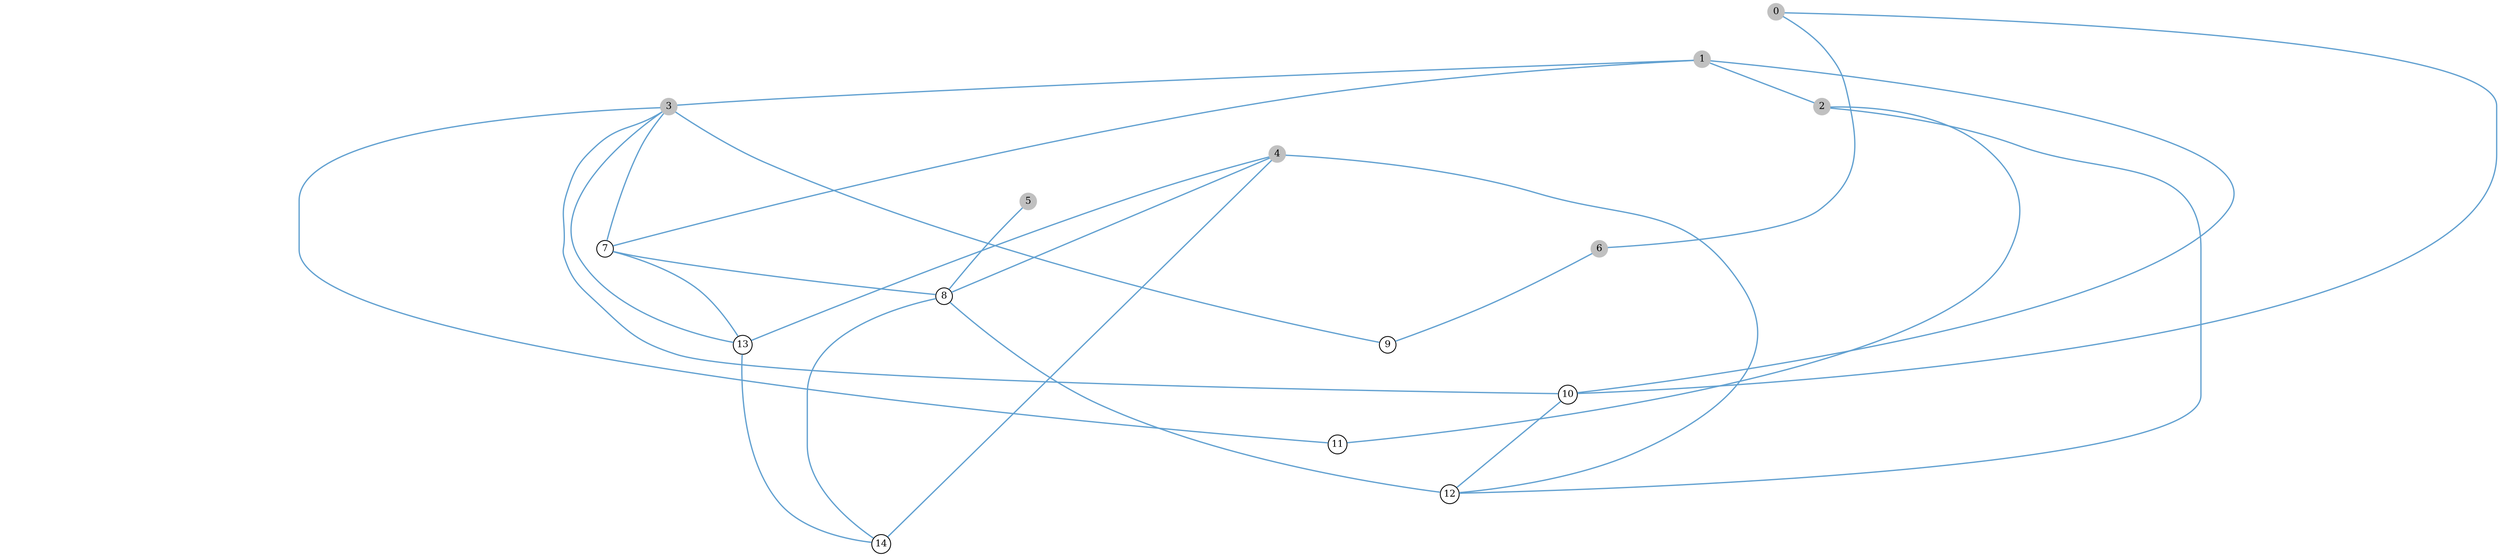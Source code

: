 graph {
node [shape=circle, height=.15, label="", margin=0.02];
splines=true;
                  sep="+25,25";
                  overlap=scalexy;
                  nodesep=0.6;
                  node [fontsize=11];
0 [label="0", style=filled, color=gray]
0 -- 1 [color="#56b874", penwidth=0.0]
0 -- 2 [color="#56b874", penwidth=0.0]
0 -- 3 [color="#d15033", penwidth=0.0]
0 -- 6 [color="#61a0d0", penwidth=1.5]
0 -- 7 [color="#56b874", penwidth=0.0]
0 -- 9 [color="#d15033", penwidth=0.0]
0 -- 10 [color="#61a0d0", penwidth=1.5]
0 -- 14 [color="#d15033", penwidth=0.0]
1 [label="1", style=filled, color=gray]
1 -- 2 [color="#61a0d0", penwidth=1.5]
1 -- 3 [color="#61a0d0", penwidth=1.5]
1 -- 5 [color="#d15033", penwidth=0.0]
1 -- 6 [color="#56b874", penwidth=0.0]
1 -- 7 [color="#61a0d0", penwidth=1.5]
1 -- 10 [color="#61a0d0", penwidth=1.5]
1 -- 12 [color="#d15033", penwidth=0.0]
2 [label="2", style=filled, color=gray]
2 -- 4 [color="#d15033", penwidth=0.0]
2 -- 5 [color="#56b874", penwidth=0.0]
2 -- 6 [color="#56b874", penwidth=0.0]
2 -- 8 [color="#d15033", penwidth=0.0]
2 -- 9 [color="#56b874", penwidth=0.0]
2 -- 10 [color="#d15033", penwidth=0.0]
2 -- 11 [color="#61a0d0", penwidth=1.5]
2 -- 12 [color="#61a0d0", penwidth=1.5]
3 [label="3", style=filled, color=gray]
3 -- 4 [color="#56b874", penwidth=0.0]
3 -- 5 [color="#56b874", penwidth=0.0]
3 -- 6 [color="#d15033", penwidth=0.0]
3 -- 7 [color="#61a0d0", penwidth=1.5]
3 -- 8 [color="#d15033", penwidth=0.0]
3 -- 9 [color="#61a0d0", penwidth=1.5]
3 -- 10 [color="#61a0d0", penwidth=1.5]
3 -- 11 [color="#61a0d0", penwidth=1.5]
3 -- 12 [color="#d15033", penwidth=0.0]
3 -- 13 [color="#61a0d0", penwidth=1.5]
3 -- 14 [color="#d15033", penwidth=0.0]
4 [label="4", style=filled, color=gray]
4 -- 5 [color="#56b874", penwidth=0.0]
4 -- 6 [color="#d15033", penwidth=0.0]
4 -- 7 [color="#56b874", penwidth=0.0]
4 -- 8 [color="#61a0d0", penwidth=1.5]
4 -- 9 [color="#d15033", penwidth=0.0]
4 -- 10 [color="#56b874", penwidth=0.0]
4 -- 11 [color="#d15033", penwidth=0.0]
4 -- 12 [color="#61a0d0", penwidth=1.5]
4 -- 13 [color="#61a0d0", penwidth=1.5]
4 -- 14 [color="#61a0d0", penwidth=1.5]
5 [label="5", style=filled, color=gray]
5 -- 6 [color="#d15033", penwidth=0.0]
5 -- 7 [color="#d15033", penwidth=0.0]
5 -- 8 [color="#61a0d0", penwidth=1.5]
5 -- 11 [color="#56b874", penwidth=0.0]
6 [label="6", style=filled, color=gray]
6 -- 9 [color="#61a0d0", penwidth=1.5]
6 -- 12 [color="#56b874", penwidth=0.0]
6 -- 13 [color="#d15033", penwidth=0.0]
7 [label="7"]
7 -- 8 [color="#61a0d0", penwidth=1.5]
7 -- 10 [color="#56b874", penwidth=0.0]
7 -- 12 [color="#56b874", penwidth=0.0]
7 -- 13 [color="#61a0d0", penwidth=1.5]
7 -- 14 [color="#d15033", penwidth=0.0]
8 [label="8"]
8 -- 9 [color="#56b874", penwidth=0.0]
8 -- 12 [color="#61a0d0", penwidth=1.5]
8 -- 13 [color="#56b874", penwidth=0.0]
8 -- 14 [color="#61a0d0", penwidth=1.5]
9 [label="9"]
9 -- 10 [color="#d15033", penwidth=0.0]
9 -- 11 [color="#56b874", penwidth=0.0]
9 -- 14 [color="#56b874", penwidth=0.0]
10 [label="10"]
10 -- 11 [color="#56b874", penwidth=0.0]
10 -- 12 [color="#61a0d0", penwidth=1.5]
10 -- 14 [color="#d15033", penwidth=0.0]
11 [label="11"]
11 -- 12 [color="#56b874", penwidth=0.0]
11 -- 14 [color="#d15033", penwidth=0.0]
12 [label="12"]
12 -- 14 [color="#d15033", penwidth=0.0]
13 [label="13"]
13 -- 14 [color="#61a0d0", penwidth=1.5]
14 [label="14"]
}